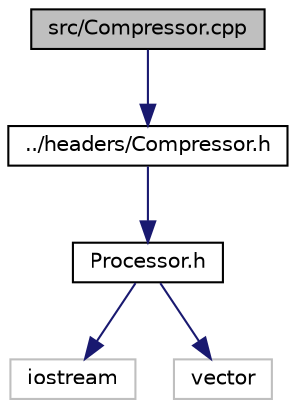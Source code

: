 digraph "src/Compressor.cpp"
{
 // LATEX_PDF_SIZE
  edge [fontname="Helvetica",fontsize="10",labelfontname="Helvetica",labelfontsize="10"];
  node [fontname="Helvetica",fontsize="10",shape=record];
  Node1 [label="src/Compressor.cpp",height=0.2,width=0.4,color="black", fillcolor="grey75", style="filled", fontcolor="black",tooltip=" "];
  Node1 -> Node2 [color="midnightblue",fontsize="10",style="solid"];
  Node2 [label="../headers/Compressor.h",height=0.2,width=0.4,color="black", fillcolor="white", style="filled",URL="$d4/da7/Compressor_8h.html",tooltip=" "];
  Node2 -> Node3 [color="midnightblue",fontsize="10",style="solid"];
  Node3 [label="Processor.h",height=0.2,width=0.4,color="black", fillcolor="white", style="filled",URL="$dd/d94/Processor_8h.html",tooltip=" "];
  Node3 -> Node4 [color="midnightblue",fontsize="10",style="solid"];
  Node4 [label="iostream",height=0.2,width=0.4,color="grey75", fillcolor="white", style="filled",tooltip=" "];
  Node3 -> Node5 [color="midnightblue",fontsize="10",style="solid"];
  Node5 [label="vector",height=0.2,width=0.4,color="grey75", fillcolor="white", style="filled",tooltip=" "];
}
